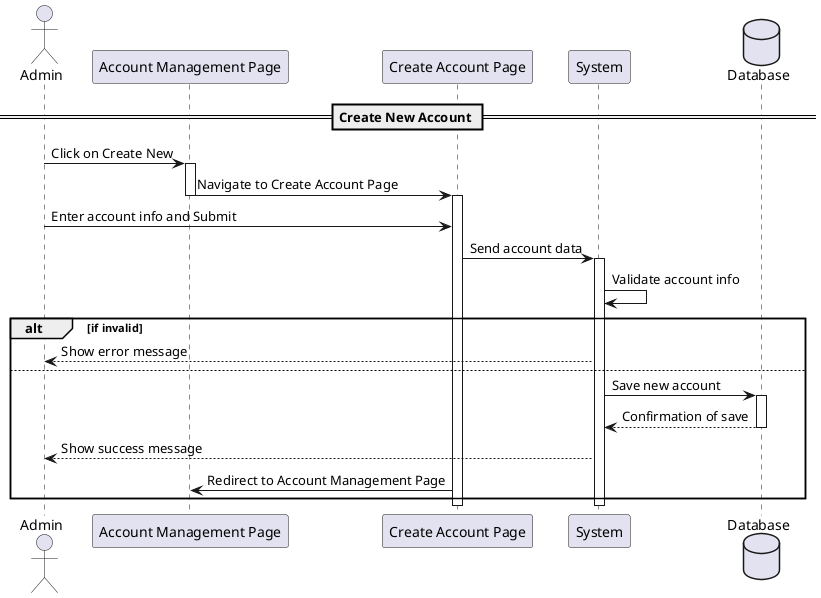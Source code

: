 @startuml
actor Admin
participant "Account Management Page" as AccountPage
participant "Create Account Page" as CreateAccountPage
participant System
database Database

== Create New Account ==
Admin -> AccountPage : Click on Create New
activate AccountPage
AccountPage -> CreateAccountPage : Navigate to Create Account Page
deactivate AccountPage

activate CreateAccountPage
Admin -> CreateAccountPage : Enter account info and Submit
CreateAccountPage -> System : Send account data
activate System
System -> System : Validate account info

alt if invalid
    System --> Admin : Show error message
else
    System -> Database : Save new account
    activate Database
    Database --> System : Confirmation of save
    deactivate Database
    System --> Admin : Show success message
    CreateAccountPage -> AccountPage : Redirect to Account Management Page
end
deactivate System
deactivate CreateAccountPage
@enduml
